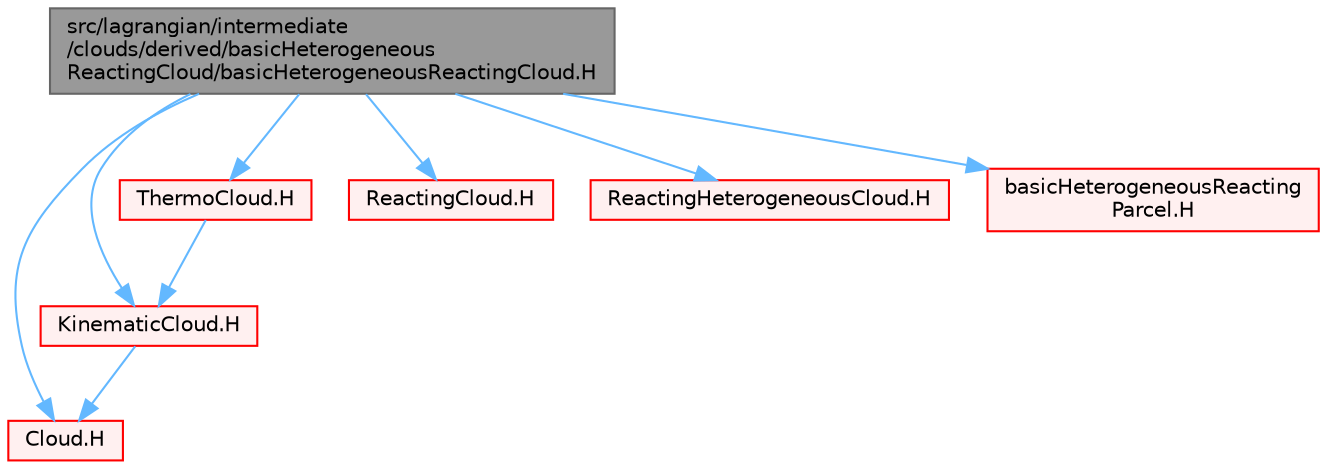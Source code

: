 digraph "src/lagrangian/intermediate/clouds/derived/basicHeterogeneousReactingCloud/basicHeterogeneousReactingCloud.H"
{
 // LATEX_PDF_SIZE
  bgcolor="transparent";
  edge [fontname=Helvetica,fontsize=10,labelfontname=Helvetica,labelfontsize=10];
  node [fontname=Helvetica,fontsize=10,shape=box,height=0.2,width=0.4];
  Node1 [id="Node000001",label="src/lagrangian/intermediate\l/clouds/derived/basicHeterogeneous\lReactingCloud/basicHeterogeneousReactingCloud.H",height=0.2,width=0.4,color="gray40", fillcolor="grey60", style="filled", fontcolor="black",tooltip=" "];
  Node1 -> Node2 [id="edge1_Node000001_Node000002",color="steelblue1",style="solid",tooltip=" "];
  Node2 [id="Node000002",label="Cloud.H",height=0.2,width=0.4,color="red", fillcolor="#FFF0F0", style="filled",URL="$Cloud_8H.html",tooltip=" "];
  Node1 -> Node287 [id="edge2_Node000001_Node000287",color="steelblue1",style="solid",tooltip=" "];
  Node287 [id="Node000287",label="KinematicCloud.H",height=0.2,width=0.4,color="red", fillcolor="#FFF0F0", style="filled",URL="$KinematicCloud_8H.html",tooltip=" "];
  Node287 -> Node2 [id="edge3_Node000287_Node000002",color="steelblue1",style="solid",tooltip=" "];
  Node1 -> Node489 [id="edge4_Node000001_Node000489",color="steelblue1",style="solid",tooltip=" "];
  Node489 [id="Node000489",label="ThermoCloud.H",height=0.2,width=0.4,color="red", fillcolor="#FFF0F0", style="filled",URL="$ThermoCloud_8H.html",tooltip=" "];
  Node489 -> Node287 [id="edge5_Node000489_Node000287",color="steelblue1",style="solid",tooltip=" "];
  Node1 -> Node518 [id="edge6_Node000001_Node000518",color="steelblue1",style="solid",tooltip=" "];
  Node518 [id="Node000518",label="ReactingCloud.H",height=0.2,width=0.4,color="red", fillcolor="#FFF0F0", style="filled",URL="$ReactingCloud_8H.html",tooltip=" "];
  Node1 -> Node521 [id="edge7_Node000001_Node000521",color="steelblue1",style="solid",tooltip=" "];
  Node521 [id="Node000521",label="ReactingHeterogeneousCloud.H",height=0.2,width=0.4,color="red", fillcolor="#FFF0F0", style="filled",URL="$ReactingHeterogeneousCloud_8H.html",tooltip=" "];
  Node1 -> Node524 [id="edge8_Node000001_Node000524",color="steelblue1",style="solid",tooltip=" "];
  Node524 [id="Node000524",label="basicHeterogeneousReacting\lParcel.H",height=0.2,width=0.4,color="red", fillcolor="#FFF0F0", style="filled",URL="$basicHeterogeneousReactingParcel_8H.html",tooltip=" "];
}
